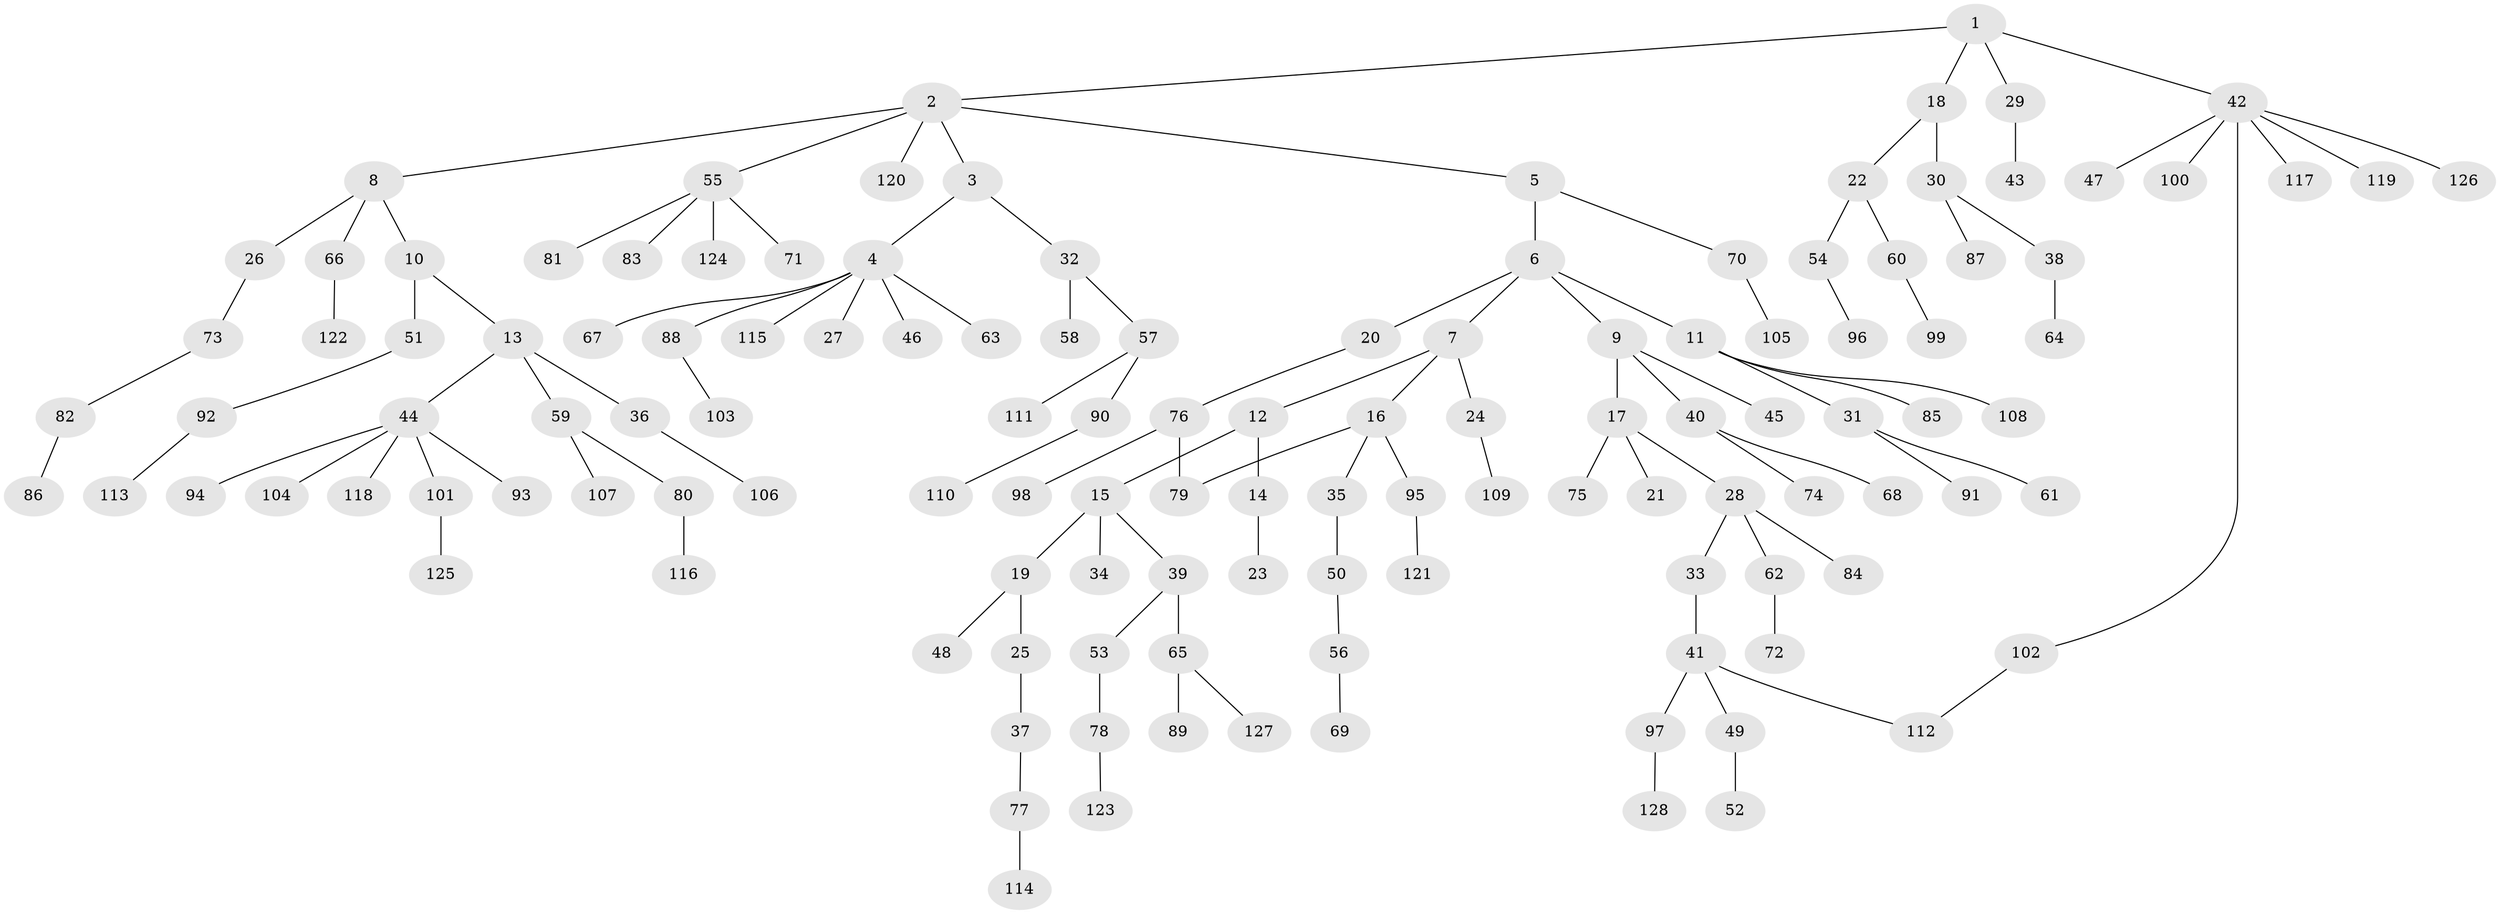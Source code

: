// Generated by graph-tools (version 1.1) at 2025/13/03/09/25 04:13:39]
// undirected, 128 vertices, 129 edges
graph export_dot {
graph [start="1"]
  node [color=gray90,style=filled];
  1;
  2;
  3;
  4;
  5;
  6;
  7;
  8;
  9;
  10;
  11;
  12;
  13;
  14;
  15;
  16;
  17;
  18;
  19;
  20;
  21;
  22;
  23;
  24;
  25;
  26;
  27;
  28;
  29;
  30;
  31;
  32;
  33;
  34;
  35;
  36;
  37;
  38;
  39;
  40;
  41;
  42;
  43;
  44;
  45;
  46;
  47;
  48;
  49;
  50;
  51;
  52;
  53;
  54;
  55;
  56;
  57;
  58;
  59;
  60;
  61;
  62;
  63;
  64;
  65;
  66;
  67;
  68;
  69;
  70;
  71;
  72;
  73;
  74;
  75;
  76;
  77;
  78;
  79;
  80;
  81;
  82;
  83;
  84;
  85;
  86;
  87;
  88;
  89;
  90;
  91;
  92;
  93;
  94;
  95;
  96;
  97;
  98;
  99;
  100;
  101;
  102;
  103;
  104;
  105;
  106;
  107;
  108;
  109;
  110;
  111;
  112;
  113;
  114;
  115;
  116;
  117;
  118;
  119;
  120;
  121;
  122;
  123;
  124;
  125;
  126;
  127;
  128;
  1 -- 2;
  1 -- 18;
  1 -- 29;
  1 -- 42;
  2 -- 3;
  2 -- 5;
  2 -- 8;
  2 -- 55;
  2 -- 120;
  3 -- 4;
  3 -- 32;
  4 -- 27;
  4 -- 46;
  4 -- 63;
  4 -- 67;
  4 -- 88;
  4 -- 115;
  5 -- 6;
  5 -- 70;
  6 -- 7;
  6 -- 9;
  6 -- 11;
  6 -- 20;
  7 -- 12;
  7 -- 16;
  7 -- 24;
  8 -- 10;
  8 -- 26;
  8 -- 66;
  9 -- 17;
  9 -- 40;
  9 -- 45;
  10 -- 13;
  10 -- 51;
  11 -- 31;
  11 -- 85;
  11 -- 108;
  12 -- 14;
  12 -- 15;
  13 -- 36;
  13 -- 44;
  13 -- 59;
  14 -- 23;
  15 -- 19;
  15 -- 34;
  15 -- 39;
  16 -- 35;
  16 -- 79;
  16 -- 95;
  17 -- 21;
  17 -- 28;
  17 -- 75;
  18 -- 22;
  18 -- 30;
  19 -- 25;
  19 -- 48;
  20 -- 76;
  22 -- 54;
  22 -- 60;
  24 -- 109;
  25 -- 37;
  26 -- 73;
  28 -- 33;
  28 -- 62;
  28 -- 84;
  29 -- 43;
  30 -- 38;
  30 -- 87;
  31 -- 61;
  31 -- 91;
  32 -- 57;
  32 -- 58;
  33 -- 41;
  35 -- 50;
  36 -- 106;
  37 -- 77;
  38 -- 64;
  39 -- 53;
  39 -- 65;
  40 -- 68;
  40 -- 74;
  41 -- 49;
  41 -- 97;
  41 -- 112;
  42 -- 47;
  42 -- 100;
  42 -- 102;
  42 -- 117;
  42 -- 119;
  42 -- 126;
  44 -- 93;
  44 -- 94;
  44 -- 101;
  44 -- 104;
  44 -- 118;
  49 -- 52;
  50 -- 56;
  51 -- 92;
  53 -- 78;
  54 -- 96;
  55 -- 71;
  55 -- 81;
  55 -- 83;
  55 -- 124;
  56 -- 69;
  57 -- 90;
  57 -- 111;
  59 -- 80;
  59 -- 107;
  60 -- 99;
  62 -- 72;
  65 -- 89;
  65 -- 127;
  66 -- 122;
  70 -- 105;
  73 -- 82;
  76 -- 98;
  76 -- 79;
  77 -- 114;
  78 -- 123;
  80 -- 116;
  82 -- 86;
  88 -- 103;
  90 -- 110;
  92 -- 113;
  95 -- 121;
  97 -- 128;
  101 -- 125;
  102 -- 112;
}
